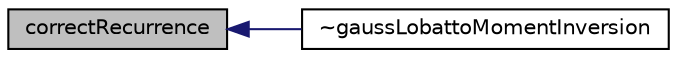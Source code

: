 digraph "correctRecurrence"
{
  bgcolor="transparent";
  edge [fontname="Helvetica",fontsize="10",labelfontname="Helvetica",labelfontsize="10"];
  node [fontname="Helvetica",fontsize="10",shape=record];
  rankdir="LR";
  Node1 [label="correctRecurrence",height=0.2,width=0.4,color="black", fillcolor="grey75", style="filled", fontcolor="black"];
  Node1 -> Node2 [dir="back",color="midnightblue",fontsize="10",style="solid",fontname="Helvetica"];
  Node2 [label="~gaussLobattoMomentInversion",height=0.2,width=0.4,color="black",URL="$a00026.html#ae6b87c401ec282458f44cea51931b47c",tooltip="Destructor. "];
}
